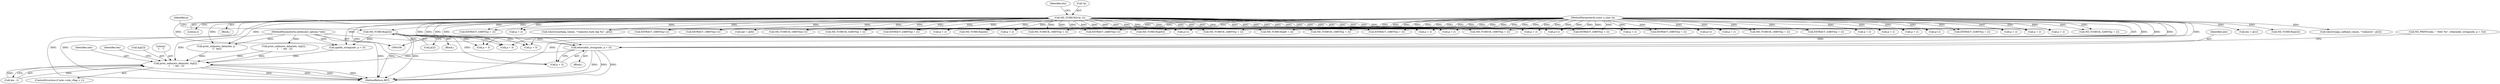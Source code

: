 digraph "0_tcpdump_7029d15f148ef24bb7c6668bc640f5470d085e5a_2@pointer" {
"1000637" [label="(Call,etheraddr_string(ndo, p + 3))"];
"1000109" [label="(MethodParameterIn,netdissect_options *ndo)"];
"1000564" [label="(Call,ND_TCHECK(p[2]))"];
"1000110" [label="(MethodParameterIn,const u_char *p)"];
"1000121" [label="(Call,ND_TCHECK2(*p, 2))"];
"1000710" [label="(Call,print_unknown_data(ndo, &p[2], \"\n\t    \", len - 2))"];
"1000325" [label="(Call,p + 2)"];
"1000564" [label="(Call,ND_TCHECK(p[2]))"];
"1000307" [label="(Call,EXTRACT_16BITS(p + 2))"];
"1000637" [label="(Call,etheraddr_string(ndo, p + 3))"];
"1000382" [label="(Call,tok2str(authalg_values, \"Unknown Auth Alg %u\", p[4]))"];
"1000413" [label="(Call,ND_TCHECK_16BITS(p+2))"];
"1000126" [label="(Identifier,len)"];
"1000486" [label="(Call,p + 2)"];
"1000717" [label="(Call,len - 2)"];
"1000711" [label="(Identifier,ndo)"];
"1000220" [label="(Call,ND_TCHECK_24BITS(p + 2))"];
"1000693" [label="(Call,print_unknown_data(ndo, &p[2], \"\n\t    \", len - 2))"];
"1000710" [label="(Call,print_unknown_data(ndo, &p[2], \"\n\t    \", len - 2))"];
"1000570" [label="(Identifier,p)"];
"1000221" [label="(Call,p + 2)"];
"1000122" [label="(Call,*p)"];
"1000362" [label="(Call,EXTRACT_16BITS(p + 2))"];
"1000334" [label="(Call,p + 2)"];
"1000367" [label="(Call,EXTRACT_16BITS(p+2))"];
"1000610" [label="(Call,p + 3)"];
"1000130" [label="(Call,opt = p[0])"];
"1000446" [label="(Call,ND_TCHECK_32BITS(p + 2))"];
"1000721" [label="(Identifier,len)"];
"1000373" [label="(Call,ND_TCHECK(p[4]))"];
"1000628" [label="(Call,p + 3)"];
"1000565" [label="(Call,p[2])"];
"1000109" [label="(MethodParameterIn,netdissect_options *ndo)"];
"1000729" [label="(MethodReturn,RET)"];
"1000414" [label="(Call,p+2)"];
"1000485" [label="(Call,EXTRACT_16BITS(p + 2))"];
"1000110" [label="(MethodParameterIn,const u_char *p)"];
"1000712" [label="(Call,&p[2])"];
"1000538" [label="(Call,ND_TCHECK_16BITS(p + 2))"];
"1000716" [label="(Literal,\"\n\t    \")"];
"1000308" [label="(Call,p + 2)"];
"1000548" [label="(Call,p + 2)"];
"1000298" [label="(Call,ND_TCHECK_16BITS(p + 2))"];
"1000477" [label="(Call,p + 2)"];
"1000299" [label="(Call,p + 2)"];
"1000419" [label="(Call,EXTRACT_16BITS(p+2))"];
"1000124" [label="(Literal,2)"];
"1000237" [label="(Call,EXTRACT_24BITS(p + 2))"];
"1000608" [label="(Call,ipaddr_string(ndo, p + 3))"];
"1000638" [label="(Identifier,ndo)"];
"1000632" [label="(Call,ND_PRINT((ndo, \": MAC %s\", etheraddr_string(ndo, p + 3))))"];
"1000207" [label="(Block,)"];
"1000635" [label="(Block,)"];
"1000125" [label="(Call,len = p[1])"];
"1000506" [label="(Call,ND_TCHECK(p[2]))"];
"1000539" [label="(Call,p + 2)"];
"1000112" [label="(Block,)"];
"1000476" [label="(Call,ND_TCHECK_16BITS(p + 2))"];
"1000233" [label="(Call,EXTRACT_24BITS(p+2))"];
"1000241" [label="(Call,ND_TCHECK(p[5]))"];
"1000269" [label="(Call,ND_TCHECK(p[6 + i]))"];
"1000350" [label="(Call,ND_TCHECK_16BITS(p + 2))"];
"1000238" [label="(Call,p + 2)"];
"1000368" [label="(Call,p+2)"];
"1000547" [label="(Call,EXTRACT_16BITS(p + 2))"];
"1000704" [label="(ControlStructure,if (ndo->ndo_vflag > 1))"];
"1000639" [label="(Call,p + 3)"];
"1000420" [label="(Call,p+2)"];
"1000516" [label="(Call,tok2str(ppp_callback_values, \"Unknown\", p[2]))"];
"1000599" [label="(Call,p + 3)"];
"1000333" [label="(Call,EXTRACT_32BITS(p + 2))"];
"1000447" [label="(Call,p + 2)"];
"1000234" [label="(Call,p+2)"];
"1000455" [label="(Call,EXTRACT_32BITS(p + 2))"];
"1000395" [label="(Call,print_unknown_data(ndo, p, \"\n\t\", len))"];
"1000363" [label="(Call,p + 2)"];
"1000121" [label="(Call,ND_TCHECK2(*p, 2))"];
"1000456" [label="(Call,p + 2)"];
"1000351" [label="(Call,p + 2)"];
"1000324" [label="(Call,ND_TCHECK_32BITS(p + 2))"];
"1000637" -> "1000635"  [label="AST: "];
"1000637" -> "1000639"  [label="CFG: "];
"1000638" -> "1000637"  [label="AST: "];
"1000639" -> "1000637"  [label="AST: "];
"1000632" -> "1000637"  [label="CFG: "];
"1000637" -> "1000729"  [label="DDG: "];
"1000637" -> "1000729"  [label="DDG: "];
"1000637" -> "1000729"  [label="DDG: "];
"1000109" -> "1000637"  [label="DDG: "];
"1000564" -> "1000637"  [label="DDG: "];
"1000110" -> "1000637"  [label="DDG: "];
"1000121" -> "1000637"  [label="DDG: "];
"1000637" -> "1000710"  [label="DDG: "];
"1000109" -> "1000108"  [label="AST: "];
"1000109" -> "1000729"  [label="DDG: "];
"1000109" -> "1000395"  [label="DDG: "];
"1000109" -> "1000608"  [label="DDG: "];
"1000109" -> "1000693"  [label="DDG: "];
"1000109" -> "1000710"  [label="DDG: "];
"1000564" -> "1000207"  [label="AST: "];
"1000564" -> "1000565"  [label="CFG: "];
"1000565" -> "1000564"  [label="AST: "];
"1000570" -> "1000564"  [label="CFG: "];
"1000564" -> "1000729"  [label="DDG: "];
"1000564" -> "1000729"  [label="DDG: "];
"1000110" -> "1000564"  [label="DDG: "];
"1000564" -> "1000599"  [label="DDG: "];
"1000564" -> "1000608"  [label="DDG: "];
"1000564" -> "1000610"  [label="DDG: "];
"1000564" -> "1000628"  [label="DDG: "];
"1000564" -> "1000639"  [label="DDG: "];
"1000110" -> "1000108"  [label="AST: "];
"1000110" -> "1000729"  [label="DDG: "];
"1000110" -> "1000125"  [label="DDG: "];
"1000110" -> "1000130"  [label="DDG: "];
"1000110" -> "1000220"  [label="DDG: "];
"1000110" -> "1000221"  [label="DDG: "];
"1000110" -> "1000233"  [label="DDG: "];
"1000110" -> "1000234"  [label="DDG: "];
"1000110" -> "1000237"  [label="DDG: "];
"1000110" -> "1000238"  [label="DDG: "];
"1000110" -> "1000241"  [label="DDG: "];
"1000110" -> "1000269"  [label="DDG: "];
"1000110" -> "1000298"  [label="DDG: "];
"1000110" -> "1000299"  [label="DDG: "];
"1000110" -> "1000307"  [label="DDG: "];
"1000110" -> "1000308"  [label="DDG: "];
"1000110" -> "1000324"  [label="DDG: "];
"1000110" -> "1000325"  [label="DDG: "];
"1000110" -> "1000333"  [label="DDG: "];
"1000110" -> "1000334"  [label="DDG: "];
"1000110" -> "1000350"  [label="DDG: "];
"1000110" -> "1000351"  [label="DDG: "];
"1000110" -> "1000362"  [label="DDG: "];
"1000110" -> "1000363"  [label="DDG: "];
"1000110" -> "1000367"  [label="DDG: "];
"1000110" -> "1000368"  [label="DDG: "];
"1000110" -> "1000373"  [label="DDG: "];
"1000110" -> "1000382"  [label="DDG: "];
"1000110" -> "1000395"  [label="DDG: "];
"1000110" -> "1000413"  [label="DDG: "];
"1000110" -> "1000414"  [label="DDG: "];
"1000110" -> "1000419"  [label="DDG: "];
"1000110" -> "1000420"  [label="DDG: "];
"1000110" -> "1000446"  [label="DDG: "];
"1000110" -> "1000447"  [label="DDG: "];
"1000110" -> "1000455"  [label="DDG: "];
"1000110" -> "1000456"  [label="DDG: "];
"1000110" -> "1000476"  [label="DDG: "];
"1000110" -> "1000477"  [label="DDG: "];
"1000110" -> "1000485"  [label="DDG: "];
"1000110" -> "1000486"  [label="DDG: "];
"1000110" -> "1000506"  [label="DDG: "];
"1000110" -> "1000516"  [label="DDG: "];
"1000110" -> "1000538"  [label="DDG: "];
"1000110" -> "1000539"  [label="DDG: "];
"1000110" -> "1000547"  [label="DDG: "];
"1000110" -> "1000548"  [label="DDG: "];
"1000110" -> "1000599"  [label="DDG: "];
"1000110" -> "1000608"  [label="DDG: "];
"1000110" -> "1000610"  [label="DDG: "];
"1000110" -> "1000628"  [label="DDG: "];
"1000110" -> "1000639"  [label="DDG: "];
"1000121" -> "1000112"  [label="AST: "];
"1000121" -> "1000124"  [label="CFG: "];
"1000122" -> "1000121"  [label="AST: "];
"1000124" -> "1000121"  [label="AST: "];
"1000126" -> "1000121"  [label="CFG: "];
"1000121" -> "1000729"  [label="DDG: "];
"1000121" -> "1000729"  [label="DDG: "];
"1000121" -> "1000130"  [label="DDG: "];
"1000121" -> "1000220"  [label="DDG: "];
"1000121" -> "1000221"  [label="DDG: "];
"1000121" -> "1000233"  [label="DDG: "];
"1000121" -> "1000234"  [label="DDG: "];
"1000121" -> "1000237"  [label="DDG: "];
"1000121" -> "1000238"  [label="DDG: "];
"1000121" -> "1000241"  [label="DDG: "];
"1000121" -> "1000269"  [label="DDG: "];
"1000121" -> "1000298"  [label="DDG: "];
"1000121" -> "1000299"  [label="DDG: "];
"1000121" -> "1000307"  [label="DDG: "];
"1000121" -> "1000308"  [label="DDG: "];
"1000121" -> "1000324"  [label="DDG: "];
"1000121" -> "1000325"  [label="DDG: "];
"1000121" -> "1000333"  [label="DDG: "];
"1000121" -> "1000334"  [label="DDG: "];
"1000121" -> "1000350"  [label="DDG: "];
"1000121" -> "1000351"  [label="DDG: "];
"1000121" -> "1000362"  [label="DDG: "];
"1000121" -> "1000363"  [label="DDG: "];
"1000121" -> "1000367"  [label="DDG: "];
"1000121" -> "1000368"  [label="DDG: "];
"1000121" -> "1000373"  [label="DDG: "];
"1000121" -> "1000382"  [label="DDG: "];
"1000121" -> "1000395"  [label="DDG: "];
"1000121" -> "1000413"  [label="DDG: "];
"1000121" -> "1000414"  [label="DDG: "];
"1000121" -> "1000419"  [label="DDG: "];
"1000121" -> "1000420"  [label="DDG: "];
"1000121" -> "1000446"  [label="DDG: "];
"1000121" -> "1000447"  [label="DDG: "];
"1000121" -> "1000455"  [label="DDG: "];
"1000121" -> "1000456"  [label="DDG: "];
"1000121" -> "1000476"  [label="DDG: "];
"1000121" -> "1000477"  [label="DDG: "];
"1000121" -> "1000485"  [label="DDG: "];
"1000121" -> "1000486"  [label="DDG: "];
"1000121" -> "1000538"  [label="DDG: "];
"1000121" -> "1000539"  [label="DDG: "];
"1000121" -> "1000547"  [label="DDG: "];
"1000121" -> "1000548"  [label="DDG: "];
"1000121" -> "1000599"  [label="DDG: "];
"1000121" -> "1000608"  [label="DDG: "];
"1000121" -> "1000610"  [label="DDG: "];
"1000121" -> "1000628"  [label="DDG: "];
"1000121" -> "1000639"  [label="DDG: "];
"1000710" -> "1000704"  [label="AST: "];
"1000710" -> "1000717"  [label="CFG: "];
"1000711" -> "1000710"  [label="AST: "];
"1000712" -> "1000710"  [label="AST: "];
"1000716" -> "1000710"  [label="AST: "];
"1000717" -> "1000710"  [label="AST: "];
"1000721" -> "1000710"  [label="CFG: "];
"1000710" -> "1000729"  [label="DDG: "];
"1000710" -> "1000729"  [label="DDG: "];
"1000710" -> "1000729"  [label="DDG: "];
"1000710" -> "1000729"  [label="DDG: "];
"1000395" -> "1000710"  [label="DDG: "];
"1000693" -> "1000710"  [label="DDG: "];
"1000693" -> "1000710"  [label="DDG: "];
"1000608" -> "1000710"  [label="DDG: "];
"1000717" -> "1000710"  [label="DDG: "];
"1000717" -> "1000710"  [label="DDG: "];
}
